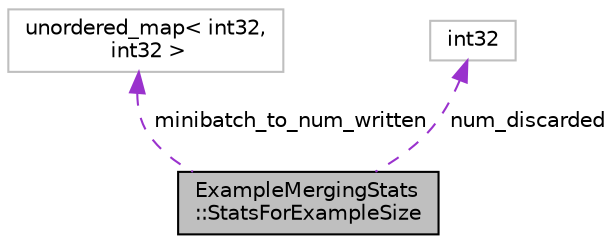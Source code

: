 digraph "ExampleMergingStats::StatsForExampleSize"
{
  edge [fontname="Helvetica",fontsize="10",labelfontname="Helvetica",labelfontsize="10"];
  node [fontname="Helvetica",fontsize="10",shape=record];
  Node1 [label="ExampleMergingStats\l::StatsForExampleSize",height=0.2,width=0.4,color="black", fillcolor="grey75", style="filled", fontcolor="black"];
  Node2 -> Node1 [dir="back",color="darkorchid3",fontsize="10",style="dashed",label=" minibatch_to_num_written" ,fontname="Helvetica"];
  Node2 [label="unordered_map\< int32,\l int32 \>",height=0.2,width=0.4,color="grey75", fillcolor="white", style="filled"];
  Node3 -> Node1 [dir="back",color="darkorchid3",fontsize="10",style="dashed",label=" num_discarded" ,fontname="Helvetica"];
  Node3 [label="int32",height=0.2,width=0.4,color="grey75", fillcolor="white", style="filled"];
}
